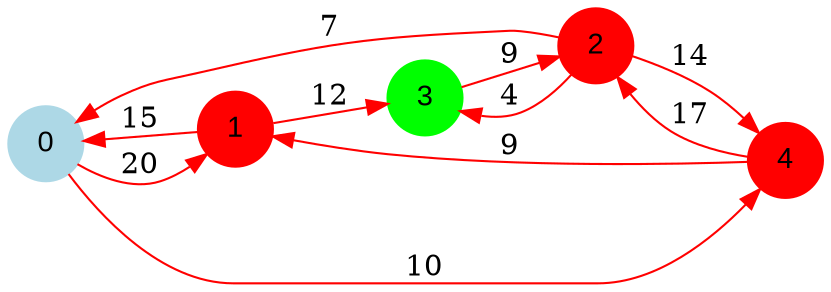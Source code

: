 digraph graphe {
rankdir = LR;
edge [color=red];
0 [fontname="Arial", shape = circle, color=lightblue, style=filled];
1 [fontname="Arial", shape = circle, color=red, style=filled];
2 [fontname="Arial", shape = circle, color=red, style=filled];
3 [fontname="Arial", shape = circle, color=green, style=filled];
4 [fontname="Arial", shape = circle, color=red, style=filled];
	0 -> 1 [label = "20"];
	0 -> 4 [label = "10"];
	1 -> 0 [label = "15"];
	1 -> 3 [label = "12"];
	2 -> 0 [label = "7"];
	2 -> 3 [label = "4"];
	2 -> 4 [label = "14"];
	3 -> 2 [label = "9"];
	4 -> 1 [label = "9"];
	4 -> 2 [label = "17"];
}